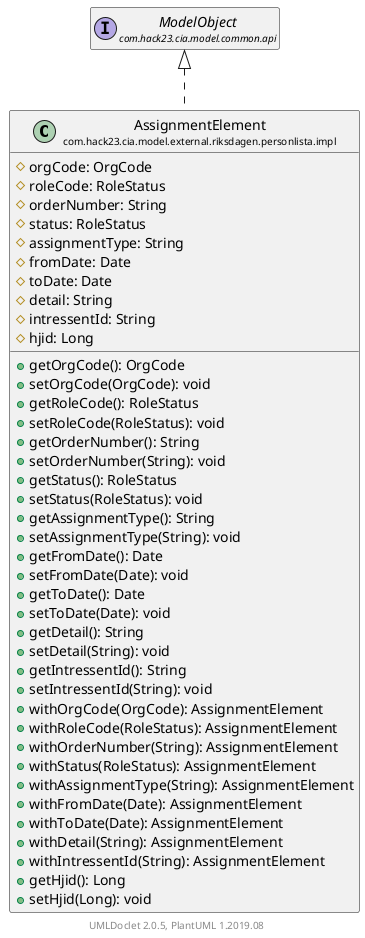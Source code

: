 @startuml
    set namespaceSeparator none
    hide empty fields
    hide empty methods

    class "<size:14>AssignmentElement\n<size:10>com.hack23.cia.model.external.riksdagen.personlista.impl" as com.hack23.cia.model.external.riksdagen.personlista.impl.AssignmentElement [[AssignmentElement.html]] {
        #orgCode: OrgCode
        #roleCode: RoleStatus
        #orderNumber: String
        #status: RoleStatus
        #assignmentType: String
        #fromDate: Date
        #toDate: Date
        #detail: String
        #intressentId: String
        #hjid: Long
        +getOrgCode(): OrgCode
        +setOrgCode(OrgCode): void
        +getRoleCode(): RoleStatus
        +setRoleCode(RoleStatus): void
        +getOrderNumber(): String
        +setOrderNumber(String): void
        +getStatus(): RoleStatus
        +setStatus(RoleStatus): void
        +getAssignmentType(): String
        +setAssignmentType(String): void
        +getFromDate(): Date
        +setFromDate(Date): void
        +getToDate(): Date
        +setToDate(Date): void
        +getDetail(): String
        +setDetail(String): void
        +getIntressentId(): String
        +setIntressentId(String): void
        +withOrgCode(OrgCode): AssignmentElement
        +withRoleCode(RoleStatus): AssignmentElement
        +withOrderNumber(String): AssignmentElement
        +withStatus(RoleStatus): AssignmentElement
        +withAssignmentType(String): AssignmentElement
        +withFromDate(Date): AssignmentElement
        +withToDate(Date): AssignmentElement
        +withDetail(String): AssignmentElement
        +withIntressentId(String): AssignmentElement
        +getHjid(): Long
        +setHjid(Long): void
    }

    interface "<size:14>ModelObject\n<size:10>com.hack23.cia.model.common.api" as com.hack23.cia.model.common.api.ModelObject

    com.hack23.cia.model.common.api.ModelObject <|.. com.hack23.cia.model.external.riksdagen.personlista.impl.AssignmentElement

    center footer UMLDoclet 2.0.5, PlantUML 1.2019.08
@enduml
